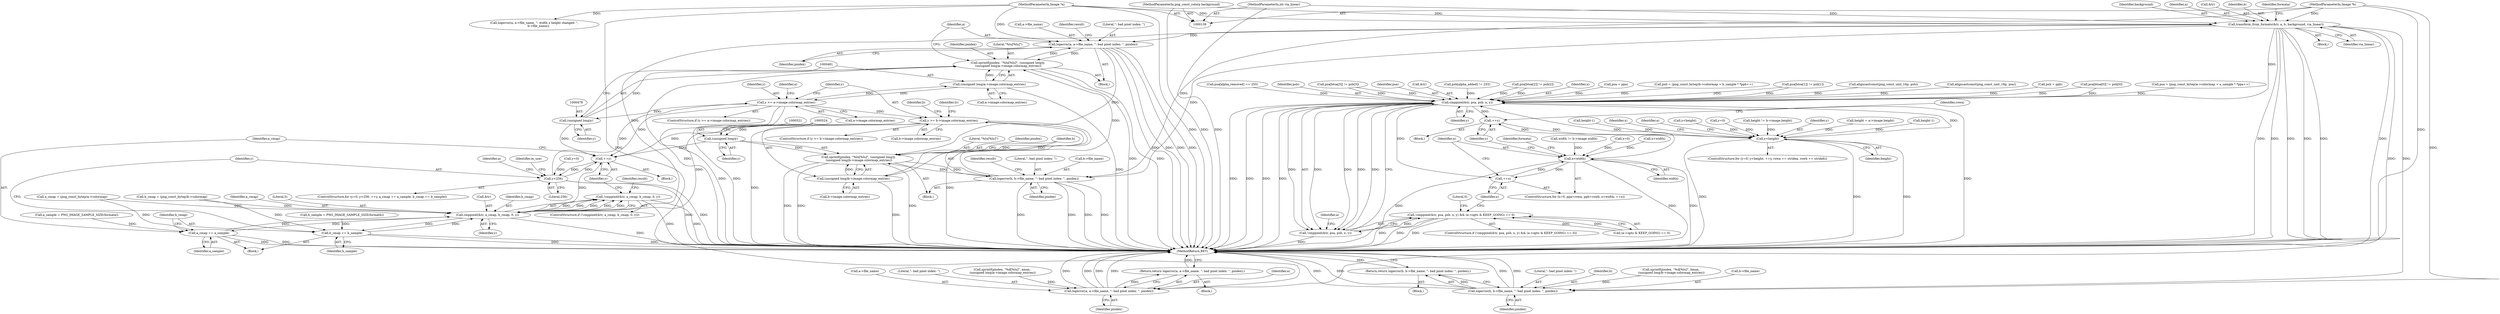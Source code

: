 digraph "0_Android_9d4853418ab2f754c2b63e091c29c5529b8b86ca_27@pointer" {
"1000247" [label="(Call,transform_from_formats(&tr, a, b, background, via_linear))"];
"1000140" [label="(MethodParameterIn,Image *a)"];
"1000141" [label="(MethodParameterIn,Image *b)"];
"1000143" [label="(MethodParameterIn,png_const_colorp background)"];
"1000142" [label="(MethodParameterIn,int via_linear)"];
"1000487" [label="(Call,logerror(a, a->file_name, \": bad pixel index: \", pindex))"];
"1000474" [label="(Call,sprintf(pindex, \"%lu[%lu]\", (unsigned long)y,\n (unsigned long)a->image.colormap_entries))"];
"1000517" [label="(Call,sprintf(pindex, \"%lu[%lu]\", (unsigned long)y,\n (unsigned long)b->image.colormap_entries))"];
"1000530" [label="(Call,logerror(b, b->file_name, \": bad pixel index: \", pindex))"];
"1000543" [label="(Call,cmppixel(&tr, a_cmap, b_cmap, 0, y))"];
"1000441" [label="(Call,++y)"];
"1000437" [label="(Call,y<256)"];
"1000456" [label="(Call,y >= a->image.colormap_entries)"];
"1000477" [label="(Call,(unsigned long)y)"];
"1000480" [label="(Call,(unsigned long)a->image.colormap_entries)"];
"1000499" [label="(Call,y >= b->image.colormap_entries)"];
"1000520" [label="(Call,(unsigned long)y)"];
"1000523" [label="(Call,(unsigned long)b->image.colormap_entries)"];
"1000444" [label="(Call,a_cmap += a_sample)"];
"1000447" [label="(Call,b_cmap += b_sample)"];
"1000542" [label="(Call,!cmppixel(&tr, a_cmap, b_cmap, 0, y))"];
"1000641" [label="(Call,logerror(a, a->file_name, \": bad pixel index: \", pindex))"];
"1000640" [label="(Return,return logerror(a, a->file_name, \": bad pixel index: \", pindex);)"];
"1000671" [label="(Call,logerror(b, b->file_name, \": bad pixel index: \", pindex))"];
"1000670" [label="(Return,return logerror(b, b->file_name, \": bad pixel index: \", pindex);)"];
"1001059" [label="(Call,cmppixel(&tr, psa, psb, x, y))"];
"1000811" [label="(Call,++y)"];
"1000807" [label="(Call,y<height)"];
"1000839" [label="(Call,++x)"];
"1000836" [label="(Call,x<width)"];
"1001058" [label="(Call,!cmppixel(&tr, psa, psb, x, y))"];
"1001057" [label="(Call,!cmppixel(&tr, psa, psb, x, y) && (a->opts & KEEP_GOING) == 0)"];
"1000811" [label="(Call,++y)"];
"1000433" [label="(ControlStructure,for (y=0; y<256; ++y, a_cmap += a_sample, b_cmap += b_sample))"];
"1000445" [label="(Identifier,a_cmap)"];
"1000836" [label="(Call,x<width)"];
"1001062" [label="(Identifier,psa)"];
"1000807" [label="(Call,y<height)"];
"1000223" [label="(Call,width != b->image.width)"];
"1000141" [label="(MethodParameterIn,Image *b)"];
"1000532" [label="(Call,b->file_name)"];
"1000143" [label="(MethodParameterIn,png_const_colorp background)"];
"1000440" [label="(Block,)"];
"1001065" [label="(Identifier,y)"];
"1001066" [label="(Call,(a->opts & KEEP_GOING) == 0)"];
"1001059" [label="(Call,cmppixel(&tr, psa, psb, x, y))"];
"1000140" [label="(MethodParameterIn,Image *a)"];
"1000677" [label="(Identifier,pindex)"];
"1000804" [label="(Call,y=0)"];
"1000531" [label="(Identifier,b)"];
"1000457" [label="(Identifier,y)"];
"1000206" [label="(Call,a_sample = PNG_IMAGE_SAMPLE_SIZE(formata))"];
"1000487" [label="(Call,logerror(a, a->file_name, \": bad pixel index: \", pindex))"];
"1001060" [label="(Call,&tr)"];
"1000812" [label="(Identifier,y)"];
"1000417" [label="(Call,b_cmap = (png_const_bytep)b->colormap)"];
"1000230" [label="(Call,height != b->image.height)"];
"1001047" [label="(Call,psb[alpha_added] != 255)"];
"1000808" [label="(Identifier,y)"];
"1000810" [label="(Block,)"];
"1000547" [label="(Identifier,b_cmap)"];
"1000839" [label="(Call,++x)"];
"1000556" [label="(Identifier,a)"];
"1000144" [label="(Block,)"];
"1000837" [label="(Identifier,x)"];
"1000211" [label="(Call,b_sample = PNG_IMAGE_SAMPLE_SIZE(formatb))"];
"1000657" [label="(Block,)"];
"1001008" [label="(Call,psa[btoa[2]] != psb[2])"];
"1000546" [label="(Identifier,a_cmap)"];
"1000647" [label="(Identifier,pindex)"];
"1000523" [label="(Call,(unsigned long)b->image.colormap_entries)"];
"1000676" [label="(Literal,\": bad pixel index: \")"];
"1000548" [label="(Literal,0)"];
"1000517" [label="(Call,sprintf(pindex, \"%lu[%lu]\", (unsigned long)y,\n (unsigned long)b->image.colormap_entries))"];
"1000670" [label="(Return,return logerror(b, b->file_name, \": bad pixel index: \", pindex);)"];
"1001064" [label="(Identifier,x)"];
"1000863" [label="(Call,psa = ppa)"];
"1000873" [label="(Call,psb = (png_const_bytep)b->colormap + b_sample * *ppb++)"];
"1000182" [label="(Call,height = a->image.height)"];
"1001020" [label="(Call,psa[btoa[1]] != psb[1])"];
"1000456" [label="(Call,y >= a->image.colormap_entries)"];
"1000285" [label="(Call,height-1)"];
"1000672" [label="(Identifier,b)"];
"1000474" [label="(Call,sprintf(pindex, \"%lu[%lu]\", (unsigned long)y,\n (unsigned long)a->image.colormap_entries))"];
"1001058" [label="(Call,!cmppixel(&tr, psa, psb, x, y))"];
"1000468" [label="(Identifier,a)"];
"1000247" [label="(Call,transform_from_formats(&tr, a, b, background, via_linear))"];
"1000520" [label="(Call,(unsigned long)y)"];
"1000525" [label="(Call,b->image.colormap_entries)"];
"1000250" [label="(Identifier,a)"];
"1001128" [label="(MethodReturn,RET)"];
"1000911" [label="(Call,aligncastconst(png_const_uint_16p, psb))"];
"1000500" [label="(Identifier,y)"];
"1000495" [label="(Identifier,result)"];
"1000455" [label="(ControlStructure,if (y >= a->image.colormap_entries))"];
"1000499" [label="(Call,y >= b->image.colormap_entries)"];
"1000248" [label="(Call,&tr)"];
"1000437" [label="(Call,y<256)"];
"1000472" [label="(Block,)"];
"1000538" [label="(Identifier,result)"];
"1000452" [label="(Identifier,in_use)"];
"1000458" [label="(Call,a->image.colormap_entries)"];
"1000409" [label="(Call,a_cmap = (png_const_bytep)a->colormap)"];
"1000541" [label="(ControlStructure,if (!cmppixel(&tr, a_cmap, b_cmap, 0, y)))"];
"1000522" [label="(Identifier,y)"];
"1000905" [label="(Call,aligncastconst(png_const_uint_16p, psa))"];
"1000488" [label="(Identifier,a)"];
"1001057" [label="(Call,!cmppixel(&tr, psa, psb, x, y) && (a->opts & KEEP_GOING) == 0)"];
"1000627" [label="(Block,)"];
"1000475" [label="(Identifier,pindex)"];
"1000838" [label="(Identifier,width)"];
"1000888" [label="(Call,psb = ppb)"];
"1000476" [label="(Literal,\"%lu[%lu]\")"];
"1000803" [label="(ControlStructure,for (y=0; y<height; ++y, rowa += stridea, rowb += strideb))"];
"1000434" [label="(Call,y=0)"];
"1000544" [label="(Call,&tr)"];
"1000659" [label="(Call,sprintf(pindex, \"%d[%lu]\", bmax,\n (unsigned long)b->image.colormap_entries))"];
"1000446" [label="(Identifier,a_sample)"];
"1000826" [label="(Call,x=0)"];
"1000444" [label="(Call,a_cmap += a_sample)"];
"1001069" [label="(Identifier,a)"];
"1000543" [label="(Call,cmppixel(&tr, a_cmap, b_cmap, 0, y))"];
"1000511" [label="(Identifier,b)"];
"1000642" [label="(Identifier,a)"];
"1000479" [label="(Identifier,y)"];
"1000477" [label="(Call,(unsigned long)y)"];
"1000253" [label="(Identifier,via_linear)"];
"1000238" [label="(Call,logerror(a, a->file_name, \": width x height changed: \",\n         b->file_name))"];
"1000671" [label="(Call,logerror(b, b->file_name, \": bad pixel index: \", pindex))"];
"1000449" [label="(Identifier,b_sample)"];
"1000535" [label="(Literal,\": bad pixel index: \")"];
"1000297" [label="(Call,height-1)"];
"1001032" [label="(Call,psa[btoa[0]] != psb[0])"];
"1001056" [label="(ControlStructure,if (!cmppixel(&tr, psa, psb, x, y) && (a->opts & KEEP_GOING) == 0))"];
"1000840" [label="(Identifier,x)"];
"1000361" [label="(Call,x<width)"];
"1000439" [label="(Literal,256)"];
"1000441" [label="(Call,++y)"];
"1000493" [label="(Identifier,pindex)"];
"1001074" [label="(Literal,0)"];
"1000442" [label="(Identifier,y)"];
"1000551" [label="(Identifier,result)"];
"1000846" [label="(Identifier,formata)"];
"1000809" [label="(Identifier,height)"];
"1000492" [label="(Literal,\": bad pixel index: \")"];
"1000673" [label="(Call,b->file_name)"];
"1000827" [label="(Identifier,x)"];
"1000641" [label="(Call,logerror(a, a->file_name, \": bad pixel index: \", pindex))"];
"1000482" [label="(Call,a->image.colormap_entries)"];
"1000251" [label="(Identifier,b)"];
"1000443" [label="(Block,)"];
"1000848" [label="(Call,psa = (png_const_bytep)a->colormap + a_sample * *ppa++)"];
"1000985" [label="(Call,psa[alpha_removed] == 255)"];
"1000480" [label="(Call,(unsigned long)a->image.colormap_entries)"];
"1000447" [label="(Call,b_cmap += b_sample)"];
"1000640" [label="(Return,return logerror(a, a->file_name, \": bad pixel index: \", pindex);)"];
"1000549" [label="(Identifier,y)"];
"1000438" [label="(Identifier,y)"];
"1000498" [label="(ControlStructure,if (y >= b->image.colormap_entries))"];
"1000530" [label="(Call,logerror(b, b->file_name, \": bad pixel index: \", pindex))"];
"1001063" [label="(Identifier,psb)"];
"1001078" [label="(Identifier,a)"];
"1000815" [label="(Identifier,rowa)"];
"1000545" [label="(Identifier,tr)"];
"1000519" [label="(Literal,\"%lu[%lu]\")"];
"1000341" [label="(Call,y<height)"];
"1000643" [label="(Call,a->file_name)"];
"1000518" [label="(Identifier,pindex)"];
"1000646" [label="(Literal,\": bad pixel index: \")"];
"1000258" [label="(Identifier,formata)"];
"1000542" [label="(Call,!cmppixel(&tr, a_cmap, b_cmap, 0, y))"];
"1000252" [label="(Identifier,background)"];
"1000515" [label="(Block,)"];
"1000142" [label="(MethodParameterIn,int via_linear)"];
"1000501" [label="(Call,b->image.colormap_entries)"];
"1000996" [label="(Call,psa[btoa[3]] != psb[3])"];
"1000536" [label="(Identifier,pindex)"];
"1000489" [label="(Call,a->file_name)"];
"1000629" [label="(Call,sprintf(pindex, \"%d[%lu]\", amax,\n (unsigned long)a->image.colormap_entries))"];
"1000824" [label="(ControlStructure,for (x=0, ppa=rowa, ppb=rowb; x<width; ++x))"];
"1000448" [label="(Identifier,b_cmap)"];
"1000247" -> "1000144"  [label="AST: "];
"1000247" -> "1000253"  [label="CFG: "];
"1000248" -> "1000247"  [label="AST: "];
"1000250" -> "1000247"  [label="AST: "];
"1000251" -> "1000247"  [label="AST: "];
"1000252" -> "1000247"  [label="AST: "];
"1000253" -> "1000247"  [label="AST: "];
"1000258" -> "1000247"  [label="CFG: "];
"1000247" -> "1001128"  [label="DDG: "];
"1000247" -> "1001128"  [label="DDG: "];
"1000247" -> "1001128"  [label="DDG: "];
"1000247" -> "1001128"  [label="DDG: "];
"1000247" -> "1001128"  [label="DDG: "];
"1000247" -> "1001128"  [label="DDG: "];
"1000140" -> "1000247"  [label="DDG: "];
"1000141" -> "1000247"  [label="DDG: "];
"1000143" -> "1000247"  [label="DDG: "];
"1000142" -> "1000247"  [label="DDG: "];
"1000247" -> "1000487"  [label="DDG: "];
"1000247" -> "1000530"  [label="DDG: "];
"1000247" -> "1000543"  [label="DDG: "];
"1000247" -> "1000641"  [label="DDG: "];
"1000247" -> "1000671"  [label="DDG: "];
"1000247" -> "1001059"  [label="DDG: "];
"1000140" -> "1000139"  [label="AST: "];
"1000140" -> "1001128"  [label="DDG: "];
"1000140" -> "1000238"  [label="DDG: "];
"1000140" -> "1000487"  [label="DDG: "];
"1000140" -> "1000641"  [label="DDG: "];
"1000141" -> "1000139"  [label="AST: "];
"1000141" -> "1001128"  [label="DDG: "];
"1000141" -> "1000530"  [label="DDG: "];
"1000141" -> "1000671"  [label="DDG: "];
"1000143" -> "1000139"  [label="AST: "];
"1000143" -> "1001128"  [label="DDG: "];
"1000142" -> "1000139"  [label="AST: "];
"1000142" -> "1001128"  [label="DDG: "];
"1000487" -> "1000472"  [label="AST: "];
"1000487" -> "1000493"  [label="CFG: "];
"1000488" -> "1000487"  [label="AST: "];
"1000489" -> "1000487"  [label="AST: "];
"1000492" -> "1000487"  [label="AST: "];
"1000493" -> "1000487"  [label="AST: "];
"1000495" -> "1000487"  [label="CFG: "];
"1000487" -> "1001128"  [label="DDG: "];
"1000487" -> "1001128"  [label="DDG: "];
"1000487" -> "1001128"  [label="DDG: "];
"1000487" -> "1001128"  [label="DDG: "];
"1000487" -> "1000474"  [label="DDG: "];
"1000474" -> "1000487"  [label="DDG: "];
"1000487" -> "1000517"  [label="DDG: "];
"1000474" -> "1000472"  [label="AST: "];
"1000474" -> "1000480"  [label="CFG: "];
"1000475" -> "1000474"  [label="AST: "];
"1000476" -> "1000474"  [label="AST: "];
"1000477" -> "1000474"  [label="AST: "];
"1000480" -> "1000474"  [label="AST: "];
"1000488" -> "1000474"  [label="CFG: "];
"1000474" -> "1001128"  [label="DDG: "];
"1000474" -> "1001128"  [label="DDG: "];
"1000474" -> "1001128"  [label="DDG: "];
"1000530" -> "1000474"  [label="DDG: "];
"1000477" -> "1000474"  [label="DDG: "];
"1000480" -> "1000474"  [label="DDG: "];
"1000517" -> "1000515"  [label="AST: "];
"1000517" -> "1000523"  [label="CFG: "];
"1000518" -> "1000517"  [label="AST: "];
"1000519" -> "1000517"  [label="AST: "];
"1000520" -> "1000517"  [label="AST: "];
"1000523" -> "1000517"  [label="AST: "];
"1000531" -> "1000517"  [label="CFG: "];
"1000517" -> "1001128"  [label="DDG: "];
"1000517" -> "1001128"  [label="DDG: "];
"1000517" -> "1001128"  [label="DDG: "];
"1000530" -> "1000517"  [label="DDG: "];
"1000520" -> "1000517"  [label="DDG: "];
"1000523" -> "1000517"  [label="DDG: "];
"1000517" -> "1000530"  [label="DDG: "];
"1000530" -> "1000515"  [label="AST: "];
"1000530" -> "1000536"  [label="CFG: "];
"1000531" -> "1000530"  [label="AST: "];
"1000532" -> "1000530"  [label="AST: "];
"1000535" -> "1000530"  [label="AST: "];
"1000536" -> "1000530"  [label="AST: "];
"1000538" -> "1000530"  [label="CFG: "];
"1000530" -> "1001128"  [label="DDG: "];
"1000530" -> "1001128"  [label="DDG: "];
"1000530" -> "1001128"  [label="DDG: "];
"1000530" -> "1001128"  [label="DDG: "];
"1000543" -> "1000542"  [label="AST: "];
"1000543" -> "1000549"  [label="CFG: "];
"1000544" -> "1000543"  [label="AST: "];
"1000546" -> "1000543"  [label="AST: "];
"1000547" -> "1000543"  [label="AST: "];
"1000548" -> "1000543"  [label="AST: "];
"1000549" -> "1000543"  [label="AST: "];
"1000542" -> "1000543"  [label="CFG: "];
"1000543" -> "1001128"  [label="DDG: "];
"1000543" -> "1000441"  [label="DDG: "];
"1000543" -> "1000444"  [label="DDG: "];
"1000543" -> "1000447"  [label="DDG: "];
"1000543" -> "1000542"  [label="DDG: "];
"1000543" -> "1000542"  [label="DDG: "];
"1000543" -> "1000542"  [label="DDG: "];
"1000543" -> "1000542"  [label="DDG: "];
"1000543" -> "1000542"  [label="DDG: "];
"1000444" -> "1000543"  [label="DDG: "];
"1000409" -> "1000543"  [label="DDG: "];
"1000417" -> "1000543"  [label="DDG: "];
"1000447" -> "1000543"  [label="DDG: "];
"1000499" -> "1000543"  [label="DDG: "];
"1000441" -> "1000440"  [label="AST: "];
"1000441" -> "1000442"  [label="CFG: "];
"1000442" -> "1000441"  [label="AST: "];
"1000445" -> "1000441"  [label="CFG: "];
"1000441" -> "1000437"  [label="DDG: "];
"1000456" -> "1000441"  [label="DDG: "];
"1000520" -> "1000441"  [label="DDG: "];
"1000437" -> "1000441"  [label="DDG: "];
"1000477" -> "1000441"  [label="DDG: "];
"1000499" -> "1000441"  [label="DDG: "];
"1000437" -> "1000433"  [label="AST: "];
"1000437" -> "1000439"  [label="CFG: "];
"1000438" -> "1000437"  [label="AST: "];
"1000439" -> "1000437"  [label="AST: "];
"1000452" -> "1000437"  [label="CFG: "];
"1000556" -> "1000437"  [label="CFG: "];
"1000437" -> "1001128"  [label="DDG: "];
"1000437" -> "1001128"  [label="DDG: "];
"1000434" -> "1000437"  [label="DDG: "];
"1000437" -> "1000456"  [label="DDG: "];
"1000456" -> "1000455"  [label="AST: "];
"1000456" -> "1000458"  [label="CFG: "];
"1000457" -> "1000456"  [label="AST: "];
"1000458" -> "1000456"  [label="AST: "];
"1000468" -> "1000456"  [label="CFG: "];
"1000500" -> "1000456"  [label="CFG: "];
"1000456" -> "1001128"  [label="DDG: "];
"1000456" -> "1001128"  [label="DDG: "];
"1000480" -> "1000456"  [label="DDG: "];
"1000456" -> "1000477"  [label="DDG: "];
"1000456" -> "1000480"  [label="DDG: "];
"1000456" -> "1000499"  [label="DDG: "];
"1000477" -> "1000479"  [label="CFG: "];
"1000478" -> "1000477"  [label="AST: "];
"1000479" -> "1000477"  [label="AST: "];
"1000481" -> "1000477"  [label="CFG: "];
"1000480" -> "1000482"  [label="CFG: "];
"1000481" -> "1000480"  [label="AST: "];
"1000482" -> "1000480"  [label="AST: "];
"1000480" -> "1001128"  [label="DDG: "];
"1000499" -> "1000498"  [label="AST: "];
"1000499" -> "1000501"  [label="CFG: "];
"1000500" -> "1000499"  [label="AST: "];
"1000501" -> "1000499"  [label="AST: "];
"1000511" -> "1000499"  [label="CFG: "];
"1000545" -> "1000499"  [label="CFG: "];
"1000499" -> "1001128"  [label="DDG: "];
"1000499" -> "1001128"  [label="DDG: "];
"1000523" -> "1000499"  [label="DDG: "];
"1000499" -> "1000520"  [label="DDG: "];
"1000499" -> "1000523"  [label="DDG: "];
"1000520" -> "1000522"  [label="CFG: "];
"1000521" -> "1000520"  [label="AST: "];
"1000522" -> "1000520"  [label="AST: "];
"1000524" -> "1000520"  [label="CFG: "];
"1000523" -> "1000525"  [label="CFG: "];
"1000524" -> "1000523"  [label="AST: "];
"1000525" -> "1000523"  [label="AST: "];
"1000523" -> "1001128"  [label="DDG: "];
"1000444" -> "1000443"  [label="AST: "];
"1000444" -> "1000446"  [label="CFG: "];
"1000445" -> "1000444"  [label="AST: "];
"1000446" -> "1000444"  [label="AST: "];
"1000448" -> "1000444"  [label="CFG: "];
"1000444" -> "1001128"  [label="DDG: "];
"1000444" -> "1001128"  [label="DDG: "];
"1000206" -> "1000444"  [label="DDG: "];
"1000409" -> "1000444"  [label="DDG: "];
"1000447" -> "1000443"  [label="AST: "];
"1000447" -> "1000449"  [label="CFG: "];
"1000448" -> "1000447"  [label="AST: "];
"1000449" -> "1000447"  [label="AST: "];
"1000438" -> "1000447"  [label="CFG: "];
"1000447" -> "1001128"  [label="DDG: "];
"1000447" -> "1001128"  [label="DDG: "];
"1000211" -> "1000447"  [label="DDG: "];
"1000417" -> "1000447"  [label="DDG: "];
"1000542" -> "1000541"  [label="AST: "];
"1000551" -> "1000542"  [label="CFG: "];
"1000442" -> "1000542"  [label="CFG: "];
"1000542" -> "1001128"  [label="DDG: "];
"1000542" -> "1001128"  [label="DDG: "];
"1000641" -> "1000640"  [label="AST: "];
"1000641" -> "1000647"  [label="CFG: "];
"1000642" -> "1000641"  [label="AST: "];
"1000643" -> "1000641"  [label="AST: "];
"1000646" -> "1000641"  [label="AST: "];
"1000647" -> "1000641"  [label="AST: "];
"1000640" -> "1000641"  [label="CFG: "];
"1000641" -> "1001128"  [label="DDG: "];
"1000641" -> "1001128"  [label="DDG: "];
"1000641" -> "1001128"  [label="DDG: "];
"1000641" -> "1001128"  [label="DDG: "];
"1000641" -> "1000640"  [label="DDG: "];
"1000629" -> "1000641"  [label="DDG: "];
"1000640" -> "1000627"  [label="AST: "];
"1001128" -> "1000640"  [label="CFG: "];
"1000640" -> "1001128"  [label="DDG: "];
"1000671" -> "1000670"  [label="AST: "];
"1000671" -> "1000677"  [label="CFG: "];
"1000672" -> "1000671"  [label="AST: "];
"1000673" -> "1000671"  [label="AST: "];
"1000676" -> "1000671"  [label="AST: "];
"1000677" -> "1000671"  [label="AST: "];
"1000670" -> "1000671"  [label="CFG: "];
"1000671" -> "1001128"  [label="DDG: "];
"1000671" -> "1001128"  [label="DDG: "];
"1000671" -> "1001128"  [label="DDG: "];
"1000671" -> "1001128"  [label="DDG: "];
"1000671" -> "1000670"  [label="DDG: "];
"1000659" -> "1000671"  [label="DDG: "];
"1000670" -> "1000657"  [label="AST: "];
"1001128" -> "1000670"  [label="CFG: "];
"1000670" -> "1001128"  [label="DDG: "];
"1001059" -> "1001058"  [label="AST: "];
"1001059" -> "1001065"  [label="CFG: "];
"1001060" -> "1001059"  [label="AST: "];
"1001062" -> "1001059"  [label="AST: "];
"1001063" -> "1001059"  [label="AST: "];
"1001064" -> "1001059"  [label="AST: "];
"1001065" -> "1001059"  [label="AST: "];
"1001058" -> "1001059"  [label="CFG: "];
"1001059" -> "1001128"  [label="DDG: "];
"1001059" -> "1001128"  [label="DDG: "];
"1001059" -> "1001128"  [label="DDG: "];
"1001059" -> "1001128"  [label="DDG: "];
"1001059" -> "1001128"  [label="DDG: "];
"1001059" -> "1000811"  [label="DDG: "];
"1001059" -> "1000839"  [label="DDG: "];
"1001059" -> "1001058"  [label="DDG: "];
"1001059" -> "1001058"  [label="DDG: "];
"1001059" -> "1001058"  [label="DDG: "];
"1001059" -> "1001058"  [label="DDG: "];
"1001059" -> "1001058"  [label="DDG: "];
"1000848" -> "1001059"  [label="DDG: "];
"1001020" -> "1001059"  [label="DDG: "];
"1001020" -> "1001059"  [label="DDG: "];
"1000905" -> "1001059"  [label="DDG: "];
"1001008" -> "1001059"  [label="DDG: "];
"1001008" -> "1001059"  [label="DDG: "];
"1001032" -> "1001059"  [label="DDG: "];
"1001032" -> "1001059"  [label="DDG: "];
"1000985" -> "1001059"  [label="DDG: "];
"1000996" -> "1001059"  [label="DDG: "];
"1000996" -> "1001059"  [label="DDG: "];
"1000863" -> "1001059"  [label="DDG: "];
"1000873" -> "1001059"  [label="DDG: "];
"1001047" -> "1001059"  [label="DDG: "];
"1000888" -> "1001059"  [label="DDG: "];
"1000911" -> "1001059"  [label="DDG: "];
"1000836" -> "1001059"  [label="DDG: "];
"1000807" -> "1001059"  [label="DDG: "];
"1000811" -> "1000810"  [label="AST: "];
"1000811" -> "1000812"  [label="CFG: "];
"1000812" -> "1000811"  [label="AST: "];
"1000815" -> "1000811"  [label="CFG: "];
"1000811" -> "1000807"  [label="DDG: "];
"1000807" -> "1000811"  [label="DDG: "];
"1000807" -> "1000803"  [label="AST: "];
"1000807" -> "1000809"  [label="CFG: "];
"1000808" -> "1000807"  [label="AST: "];
"1000809" -> "1000807"  [label="AST: "];
"1000827" -> "1000807"  [label="CFG: "];
"1001078" -> "1000807"  [label="CFG: "];
"1000807" -> "1001128"  [label="DDG: "];
"1000807" -> "1001128"  [label="DDG: "];
"1000807" -> "1001128"  [label="DDG: "];
"1000804" -> "1000807"  [label="DDG: "];
"1000341" -> "1000807"  [label="DDG: "];
"1000230" -> "1000807"  [label="DDG: "];
"1000182" -> "1000807"  [label="DDG: "];
"1000285" -> "1000807"  [label="DDG: "];
"1000297" -> "1000807"  [label="DDG: "];
"1000839" -> "1000824"  [label="AST: "];
"1000839" -> "1000840"  [label="CFG: "];
"1000840" -> "1000839"  [label="AST: "];
"1000837" -> "1000839"  [label="CFG: "];
"1000839" -> "1000836"  [label="DDG: "];
"1000836" -> "1000839"  [label="DDG: "];
"1000836" -> "1000824"  [label="AST: "];
"1000836" -> "1000838"  [label="CFG: "];
"1000837" -> "1000836"  [label="AST: "];
"1000838" -> "1000836"  [label="AST: "];
"1000846" -> "1000836"  [label="CFG: "];
"1000812" -> "1000836"  [label="CFG: "];
"1000836" -> "1001128"  [label="DDG: "];
"1000836" -> "1001128"  [label="DDG: "];
"1000836" -> "1001128"  [label="DDG: "];
"1000826" -> "1000836"  [label="DDG: "];
"1000361" -> "1000836"  [label="DDG: "];
"1000223" -> "1000836"  [label="DDG: "];
"1001058" -> "1001057"  [label="AST: "];
"1001069" -> "1001058"  [label="CFG: "];
"1001057" -> "1001058"  [label="CFG: "];
"1001058" -> "1001128"  [label="DDG: "];
"1001058" -> "1001057"  [label="DDG: "];
"1001057" -> "1001056"  [label="AST: "];
"1001057" -> "1001066"  [label="CFG: "];
"1001066" -> "1001057"  [label="AST: "];
"1001074" -> "1001057"  [label="CFG: "];
"1000840" -> "1001057"  [label="CFG: "];
"1001057" -> "1001128"  [label="DDG: "];
"1001057" -> "1001128"  [label="DDG: "];
"1001057" -> "1001128"  [label="DDG: "];
"1001066" -> "1001057"  [label="DDG: "];
"1001066" -> "1001057"  [label="DDG: "];
}
